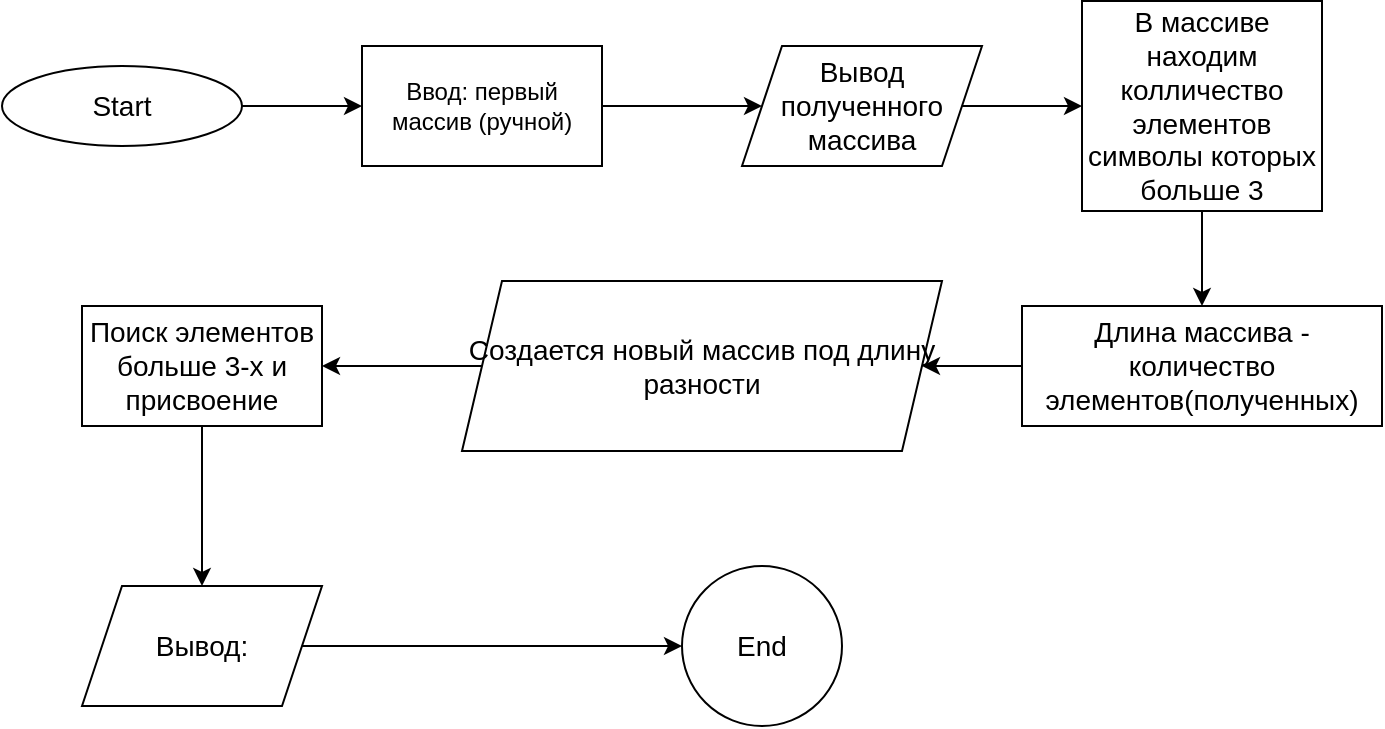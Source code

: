 <mxfile version="20.8.16" type="device"><diagram name="Страница 1" id="WG-SyN7UQ4kNFVCTrWPv"><mxGraphModel dx="1434" dy="844" grid="1" gridSize="10" guides="1" tooltips="1" connect="1" arrows="1" fold="1" page="1" pageScale="1" pageWidth="827" pageHeight="1169" math="0" shadow="0"><root><mxCell id="0"/><mxCell id="1" parent="0"/><mxCell id="YPY4C_5GAMyZLPI1CP8a-3" value="" style="edgeStyle=orthogonalEdgeStyle;rounded=0;orthogonalLoop=1;jettySize=auto;html=1;fontSize=14;" edge="1" parent="1" source="YPY4C_5GAMyZLPI1CP8a-1" target="YPY4C_5GAMyZLPI1CP8a-2"><mxGeometry relative="1" as="geometry"/></mxCell><mxCell id="YPY4C_5GAMyZLPI1CP8a-1" value="&lt;font style=&quot;font-size: 14px;&quot;&gt;Start&lt;/font&gt;" style="ellipse;whiteSpace=wrap;html=1;" vertex="1" parent="1"><mxGeometry x="30" y="40" width="120" height="40" as="geometry"/></mxCell><mxCell id="YPY4C_5GAMyZLPI1CP8a-7" value="" style="edgeStyle=orthogonalEdgeStyle;rounded=0;orthogonalLoop=1;jettySize=auto;html=1;fontSize=14;" edge="1" parent="1" source="YPY4C_5GAMyZLPI1CP8a-2" target="YPY4C_5GAMyZLPI1CP8a-6"><mxGeometry relative="1" as="geometry"/></mxCell><mxCell id="YPY4C_5GAMyZLPI1CP8a-2" value="Ввод: первый массив (ручной)" style="whiteSpace=wrap;html=1;" vertex="1" parent="1"><mxGeometry x="210" y="30" width="120" height="60" as="geometry"/></mxCell><mxCell id="YPY4C_5GAMyZLPI1CP8a-9" value="" style="edgeStyle=orthogonalEdgeStyle;rounded=0;orthogonalLoop=1;jettySize=auto;html=1;fontSize=14;" edge="1" parent="1" source="YPY4C_5GAMyZLPI1CP8a-6" target="YPY4C_5GAMyZLPI1CP8a-8"><mxGeometry relative="1" as="geometry"/></mxCell><mxCell id="YPY4C_5GAMyZLPI1CP8a-6" value="Вывод полученного массива" style="shape=parallelogram;perimeter=parallelogramPerimeter;whiteSpace=wrap;html=1;fixedSize=1;fontSize=14;" vertex="1" parent="1"><mxGeometry x="400" y="30" width="120" height="60" as="geometry"/></mxCell><mxCell id="YPY4C_5GAMyZLPI1CP8a-11" value="" style="edgeStyle=orthogonalEdgeStyle;rounded=0;orthogonalLoop=1;jettySize=auto;html=1;fontSize=14;" edge="1" parent="1" source="YPY4C_5GAMyZLPI1CP8a-8" target="YPY4C_5GAMyZLPI1CP8a-10"><mxGeometry relative="1" as="geometry"/></mxCell><mxCell id="YPY4C_5GAMyZLPI1CP8a-8" value="В массиве находим колличество элементов символы которых больше 3" style="whiteSpace=wrap;html=1;fontSize=14;" vertex="1" parent="1"><mxGeometry x="570" y="7.5" width="120" height="105" as="geometry"/></mxCell><mxCell id="YPY4C_5GAMyZLPI1CP8a-13" value="" style="edgeStyle=orthogonalEdgeStyle;rounded=0;orthogonalLoop=1;jettySize=auto;html=1;fontSize=14;" edge="1" parent="1" source="YPY4C_5GAMyZLPI1CP8a-10" target="YPY4C_5GAMyZLPI1CP8a-12"><mxGeometry relative="1" as="geometry"/></mxCell><mxCell id="YPY4C_5GAMyZLPI1CP8a-10" value="Длина массива - количество элементов(полученных)" style="whiteSpace=wrap;html=1;fontSize=14;" vertex="1" parent="1"><mxGeometry x="540" y="160" width="180" height="60" as="geometry"/></mxCell><mxCell id="YPY4C_5GAMyZLPI1CP8a-15" value="" style="edgeStyle=orthogonalEdgeStyle;rounded=0;orthogonalLoop=1;jettySize=auto;html=1;fontSize=14;" edge="1" parent="1" source="YPY4C_5GAMyZLPI1CP8a-12" target="YPY4C_5GAMyZLPI1CP8a-14"><mxGeometry relative="1" as="geometry"/></mxCell><mxCell id="YPY4C_5GAMyZLPI1CP8a-12" value="Создается новый массив под длину разности" style="shape=parallelogram;perimeter=parallelogramPerimeter;whiteSpace=wrap;html=1;fixedSize=1;fontSize=14;" vertex="1" parent="1"><mxGeometry x="260" y="147.5" width="240" height="85" as="geometry"/></mxCell><mxCell id="YPY4C_5GAMyZLPI1CP8a-19" value="" style="edgeStyle=orthogonalEdgeStyle;rounded=0;orthogonalLoop=1;jettySize=auto;html=1;fontSize=14;" edge="1" parent="1" source="YPY4C_5GAMyZLPI1CP8a-14" target="YPY4C_5GAMyZLPI1CP8a-18"><mxGeometry relative="1" as="geometry"/></mxCell><mxCell id="YPY4C_5GAMyZLPI1CP8a-14" value="Поиск элементов больше 3-х и присвоение" style="whiteSpace=wrap;html=1;fontSize=14;" vertex="1" parent="1"><mxGeometry x="70" y="160" width="120" height="60" as="geometry"/></mxCell><mxCell id="YPY4C_5GAMyZLPI1CP8a-16" value="End" style="ellipse;whiteSpace=wrap;html=1;fontSize=14;" vertex="1" parent="1"><mxGeometry x="370" y="290" width="80" height="80" as="geometry"/></mxCell><mxCell id="YPY4C_5GAMyZLPI1CP8a-20" value="" style="edgeStyle=orthogonalEdgeStyle;rounded=0;orthogonalLoop=1;jettySize=auto;html=1;fontSize=14;" edge="1" parent="1" source="YPY4C_5GAMyZLPI1CP8a-18" target="YPY4C_5GAMyZLPI1CP8a-16"><mxGeometry relative="1" as="geometry"/></mxCell><mxCell id="YPY4C_5GAMyZLPI1CP8a-18" value="Вывод:" style="shape=parallelogram;perimeter=parallelogramPerimeter;whiteSpace=wrap;html=1;fixedSize=1;fontSize=14;" vertex="1" parent="1"><mxGeometry x="70" y="300" width="120" height="60" as="geometry"/></mxCell></root></mxGraphModel></diagram></mxfile>